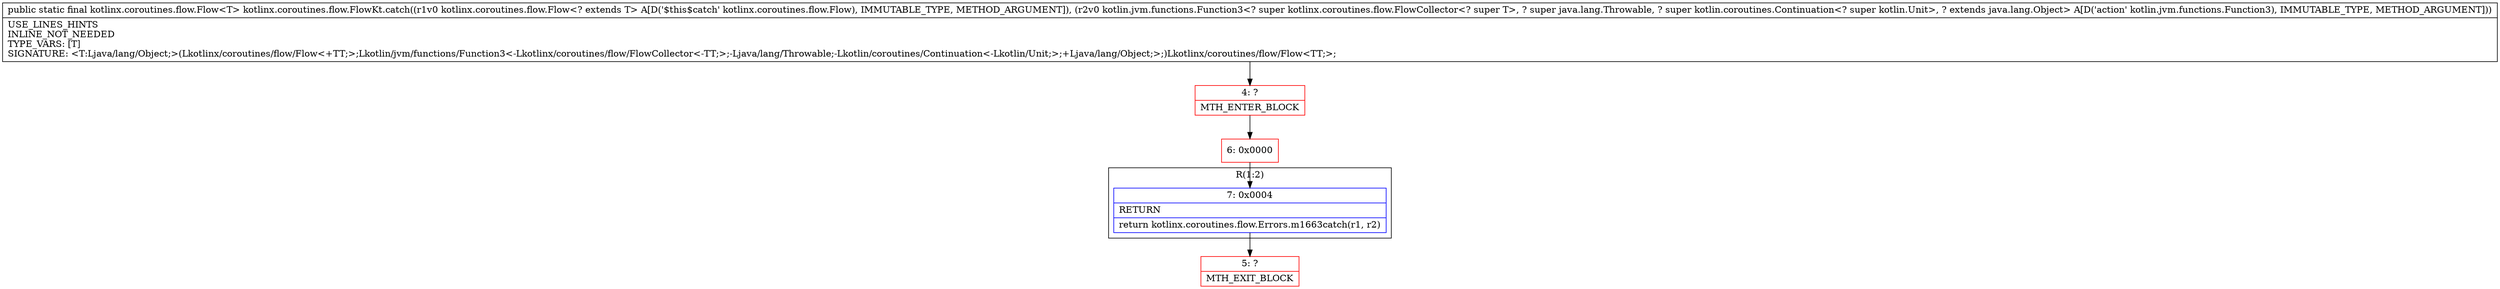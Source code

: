 digraph "CFG forkotlinx.coroutines.flow.FlowKt.catch(Lkotlinx\/coroutines\/flow\/Flow;Lkotlin\/jvm\/functions\/Function3;)Lkotlinx\/coroutines\/flow\/Flow;" {
subgraph cluster_Region_426655908 {
label = "R(1:2)";
node [shape=record,color=blue];
Node_7 [shape=record,label="{7\:\ 0x0004|RETURN\l|return kotlinx.coroutines.flow.Errors.m1663catch(r1, r2)\l}"];
}
Node_4 [shape=record,color=red,label="{4\:\ ?|MTH_ENTER_BLOCK\l}"];
Node_6 [shape=record,color=red,label="{6\:\ 0x0000}"];
Node_5 [shape=record,color=red,label="{5\:\ ?|MTH_EXIT_BLOCK\l}"];
MethodNode[shape=record,label="{public static final kotlinx.coroutines.flow.Flow\<T\> kotlinx.coroutines.flow.FlowKt.catch((r1v0 kotlinx.coroutines.flow.Flow\<? extends T\> A[D('$this$catch' kotlinx.coroutines.flow.Flow), IMMUTABLE_TYPE, METHOD_ARGUMENT]), (r2v0 kotlin.jvm.functions.Function3\<? super kotlinx.coroutines.flow.FlowCollector\<? super T\>, ? super java.lang.Throwable, ? super kotlin.coroutines.Continuation\<? super kotlin.Unit\>, ? extends java.lang.Object\> A[D('action' kotlin.jvm.functions.Function3), IMMUTABLE_TYPE, METHOD_ARGUMENT]))  | USE_LINES_HINTS\lINLINE_NOT_NEEDED\lTYPE_VARS: [T]\lSIGNATURE: \<T:Ljava\/lang\/Object;\>(Lkotlinx\/coroutines\/flow\/Flow\<+TT;\>;Lkotlin\/jvm\/functions\/Function3\<\-Lkotlinx\/coroutines\/flow\/FlowCollector\<\-TT;\>;\-Ljava\/lang\/Throwable;\-Lkotlin\/coroutines\/Continuation\<\-Lkotlin\/Unit;\>;+Ljava\/lang\/Object;\>;)Lkotlinx\/coroutines\/flow\/Flow\<TT;\>;\l}"];
MethodNode -> Node_4;Node_7 -> Node_5;
Node_4 -> Node_6;
Node_6 -> Node_7;
}

